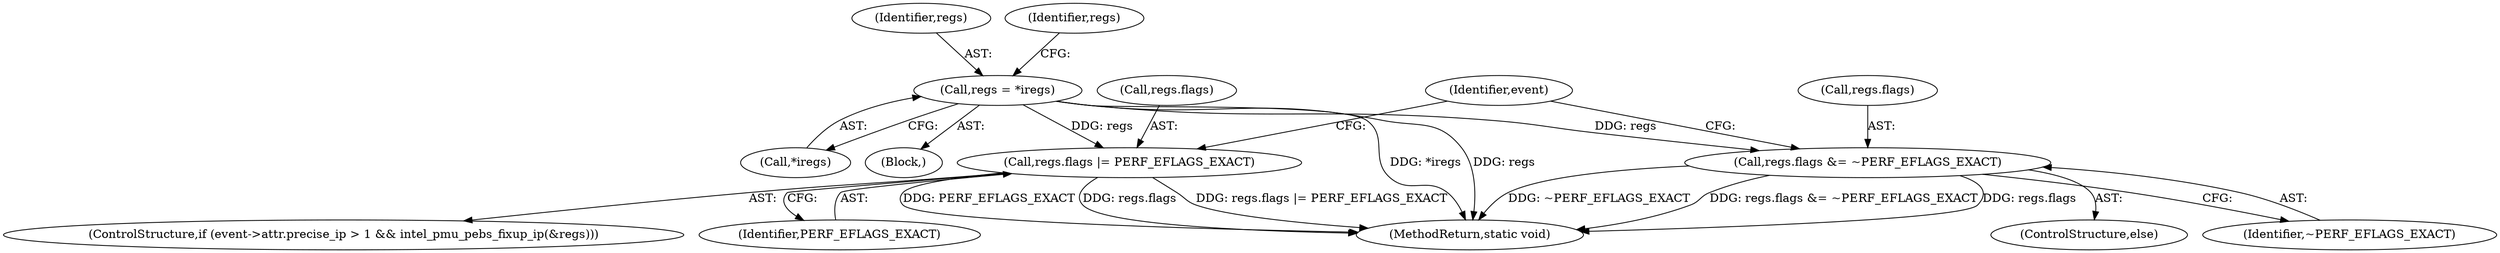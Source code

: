 digraph "0_linux_a8b0ca17b80e92faab46ee7179ba9e99ccb61233_47@pointer" {
"1000131" [label="(Call,regs = *iregs)"];
"1000168" [label="(Call,regs.flags |= PERF_EFLAGS_EXACT)"];
"1000174" [label="(Call,regs.flags &= ~PERF_EFLAGS_EXACT)"];
"1000133" [label="(Call,*iregs)"];
"1000173" [label="(ControlStructure,else)"];
"1000132" [label="(Identifier,regs)"];
"1000189" [label="(MethodReturn,static void)"];
"1000175" [label="(Call,regs.flags)"];
"1000156" [label="(ControlStructure,if (event->attr.precise_ip > 1 && intel_pmu_pebs_fixup_ip(&regs)))"];
"1000174" [label="(Call,regs.flags &= ~PERF_EFLAGS_EXACT)"];
"1000172" [label="(Identifier,PERF_EFLAGS_EXACT)"];
"1000137" [label="(Identifier,regs)"];
"1000106" [label="(Block,)"];
"1000181" [label="(Identifier,event)"];
"1000131" [label="(Call,regs = *iregs)"];
"1000168" [label="(Call,regs.flags |= PERF_EFLAGS_EXACT)"];
"1000169" [label="(Call,regs.flags)"];
"1000178" [label="(Identifier,~PERF_EFLAGS_EXACT)"];
"1000131" -> "1000106"  [label="AST: "];
"1000131" -> "1000133"  [label="CFG: "];
"1000132" -> "1000131"  [label="AST: "];
"1000133" -> "1000131"  [label="AST: "];
"1000137" -> "1000131"  [label="CFG: "];
"1000131" -> "1000189"  [label="DDG: *iregs"];
"1000131" -> "1000189"  [label="DDG: regs"];
"1000131" -> "1000168"  [label="DDG: regs"];
"1000131" -> "1000174"  [label="DDG: regs"];
"1000168" -> "1000156"  [label="AST: "];
"1000168" -> "1000172"  [label="CFG: "];
"1000169" -> "1000168"  [label="AST: "];
"1000172" -> "1000168"  [label="AST: "];
"1000181" -> "1000168"  [label="CFG: "];
"1000168" -> "1000189"  [label="DDG: regs.flags"];
"1000168" -> "1000189"  [label="DDG: regs.flags |= PERF_EFLAGS_EXACT"];
"1000168" -> "1000189"  [label="DDG: PERF_EFLAGS_EXACT"];
"1000174" -> "1000173"  [label="AST: "];
"1000174" -> "1000178"  [label="CFG: "];
"1000175" -> "1000174"  [label="AST: "];
"1000178" -> "1000174"  [label="AST: "];
"1000181" -> "1000174"  [label="CFG: "];
"1000174" -> "1000189"  [label="DDG: ~PERF_EFLAGS_EXACT"];
"1000174" -> "1000189"  [label="DDG: regs.flags &= ~PERF_EFLAGS_EXACT"];
"1000174" -> "1000189"  [label="DDG: regs.flags"];
}

